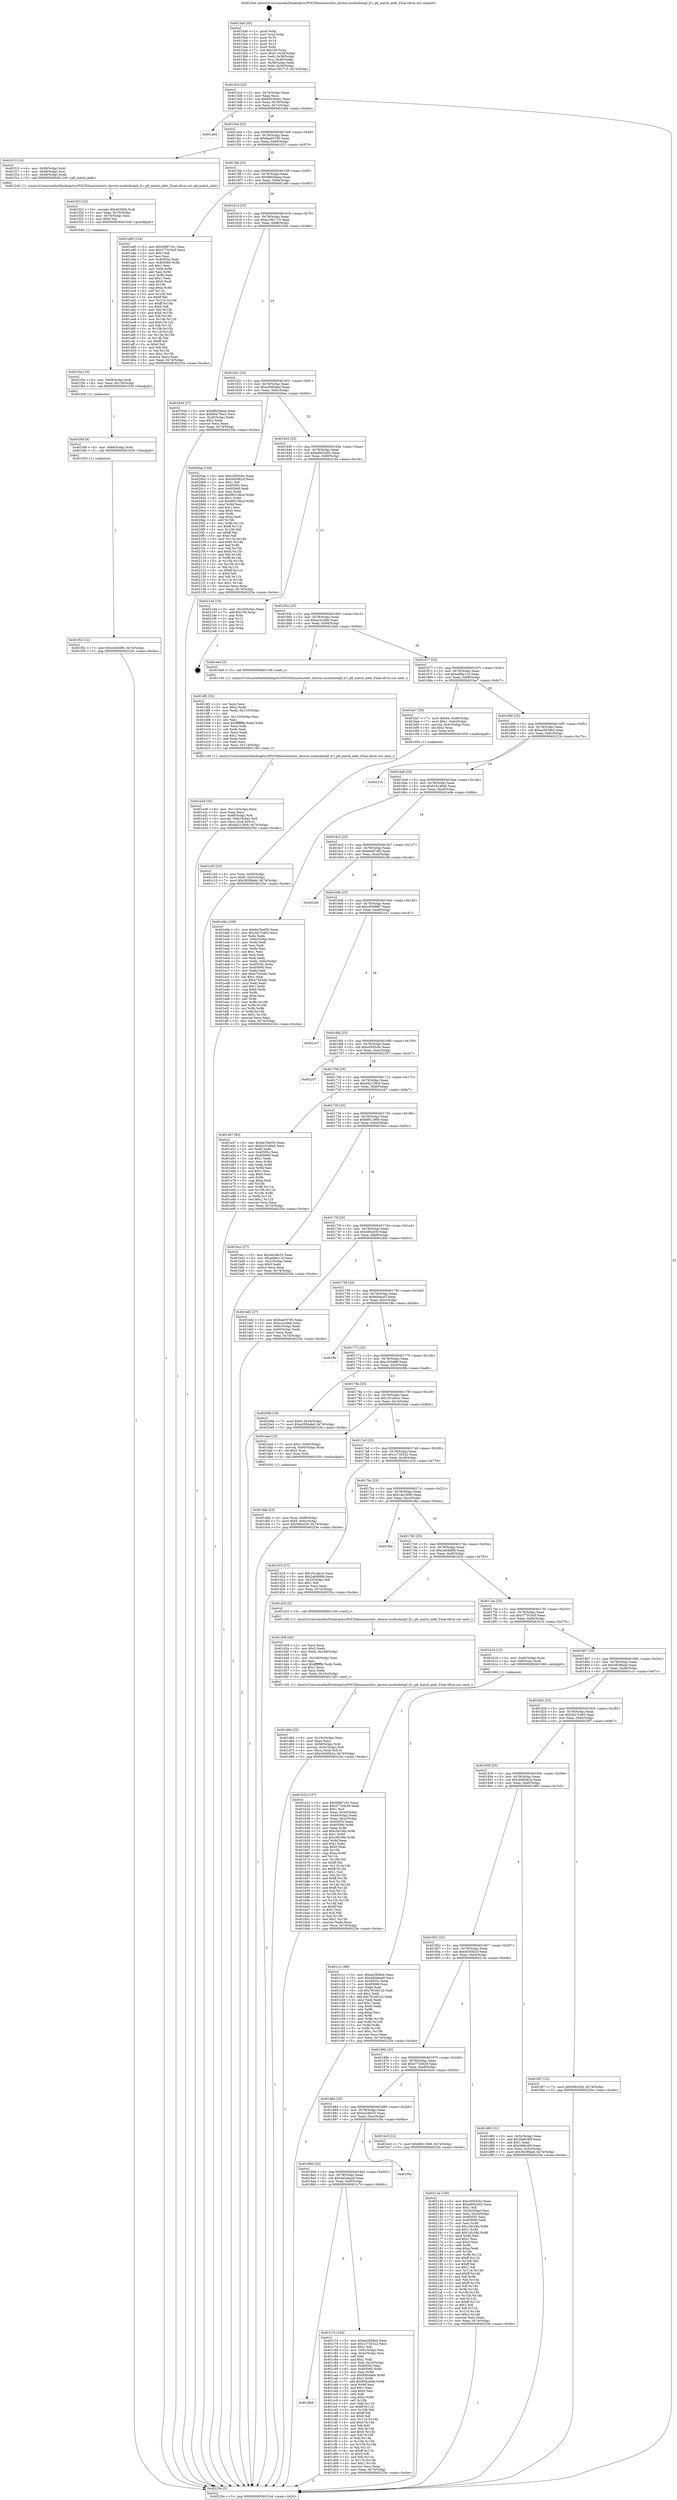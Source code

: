 digraph "0x4015a0" {
  label = "0x4015a0 (/mnt/c/Users/mathe/Desktop/tcc/POCII/binaries/extr_darwin-xnubsdnetpf_if.c_pfi_match_addr_Final-ollvm.out::main(0))"
  labelloc = "t"
  node[shape=record]

  Entry [label="",width=0.3,height=0.3,shape=circle,fillcolor=black,style=filled]
  "0x4015cd" [label="{
     0x4015cd [23]\l
     | [instrs]\l
     &nbsp;&nbsp;0x4015cd \<+3\>: mov -0x74(%rbp),%eax\l
     &nbsp;&nbsp;0x4015d0 \<+2\>: mov %eax,%ecx\l
     &nbsp;&nbsp;0x4015d2 \<+6\>: sub $0x89230441,%ecx\l
     &nbsp;&nbsp;0x4015d8 \<+3\>: mov %eax,-0x78(%rbp)\l
     &nbsp;&nbsp;0x4015db \<+3\>: mov %ecx,-0x7c(%rbp)\l
     &nbsp;&nbsp;0x4015de \<+6\>: je 0000000000401a84 \<main+0x4e4\>\l
  }"]
  "0x401a84" [label="{
     0x401a84\l
  }", style=dashed]
  "0x4015e4" [label="{
     0x4015e4 [22]\l
     | [instrs]\l
     &nbsp;&nbsp;0x4015e4 \<+5\>: jmp 00000000004015e9 \<main+0x49\>\l
     &nbsp;&nbsp;0x4015e9 \<+3\>: mov -0x78(%rbp),%eax\l
     &nbsp;&nbsp;0x4015ec \<+5\>: sub $0x8ae93785,%eax\l
     &nbsp;&nbsp;0x4015f1 \<+3\>: mov %eax,-0x80(%rbp)\l
     &nbsp;&nbsp;0x4015f4 \<+6\>: je 0000000000401f13 \<main+0x973\>\l
  }"]
  Exit [label="",width=0.3,height=0.3,shape=circle,fillcolor=black,style=filled,peripheries=2]
  "0x401f13" [label="{
     0x401f13 [16]\l
     | [instrs]\l
     &nbsp;&nbsp;0x401f13 \<+4\>: mov -0x58(%rbp),%rdi\l
     &nbsp;&nbsp;0x401f17 \<+4\>: mov -0x68(%rbp),%rsi\l
     &nbsp;&nbsp;0x401f1b \<+3\>: mov -0x48(%rbp),%edx\l
     &nbsp;&nbsp;0x401f1e \<+5\>: call 0000000000401240 \<pfi_match_addr\>\l
     | [calls]\l
     &nbsp;&nbsp;0x401240 \{1\} (/mnt/c/Users/mathe/Desktop/tcc/POCII/binaries/extr_darwin-xnubsdnetpf_if.c_pfi_match_addr_Final-ollvm.out::pfi_match_addr)\l
  }"]
  "0x4015fa" [label="{
     0x4015fa [25]\l
     | [instrs]\l
     &nbsp;&nbsp;0x4015fa \<+5\>: jmp 00000000004015ff \<main+0x5f\>\l
     &nbsp;&nbsp;0x4015ff \<+3\>: mov -0x78(%rbp),%eax\l
     &nbsp;&nbsp;0x401602 \<+5\>: sub $0x98b5bbaa,%eax\l
     &nbsp;&nbsp;0x401607 \<+6\>: mov %eax,-0x84(%rbp)\l
     &nbsp;&nbsp;0x40160d \<+6\>: je 0000000000401a90 \<main+0x4f0\>\l
  }"]
  "0x401f52" [label="{
     0x401f52 [12]\l
     | [instrs]\l
     &nbsp;&nbsp;0x401f52 \<+7\>: movl $0xc3d3d86,-0x74(%rbp)\l
     &nbsp;&nbsp;0x401f59 \<+5\>: jmp 000000000040225e \<main+0xcbe\>\l
  }"]
  "0x401a90" [label="{
     0x401a90 [134]\l
     | [instrs]\l
     &nbsp;&nbsp;0x401a90 \<+5\>: mov $0x5fd87161,%eax\l
     &nbsp;&nbsp;0x401a95 \<+5\>: mov $0x377910a5,%ecx\l
     &nbsp;&nbsp;0x401a9a \<+2\>: mov $0x1,%dl\l
     &nbsp;&nbsp;0x401a9c \<+2\>: xor %esi,%esi\l
     &nbsp;&nbsp;0x401a9e \<+7\>: mov 0x40505c,%edi\l
     &nbsp;&nbsp;0x401aa5 \<+8\>: mov 0x405060,%r8d\l
     &nbsp;&nbsp;0x401aad \<+3\>: sub $0x1,%esi\l
     &nbsp;&nbsp;0x401ab0 \<+3\>: mov %edi,%r9d\l
     &nbsp;&nbsp;0x401ab3 \<+3\>: add %esi,%r9d\l
     &nbsp;&nbsp;0x401ab6 \<+4\>: imul %r9d,%edi\l
     &nbsp;&nbsp;0x401aba \<+3\>: and $0x1,%edi\l
     &nbsp;&nbsp;0x401abd \<+3\>: cmp $0x0,%edi\l
     &nbsp;&nbsp;0x401ac0 \<+4\>: sete %r10b\l
     &nbsp;&nbsp;0x401ac4 \<+4\>: cmp $0xa,%r8d\l
     &nbsp;&nbsp;0x401ac8 \<+4\>: setl %r11b\l
     &nbsp;&nbsp;0x401acc \<+3\>: mov %r10b,%bl\l
     &nbsp;&nbsp;0x401acf \<+3\>: xor $0xff,%bl\l
     &nbsp;&nbsp;0x401ad2 \<+3\>: mov %r11b,%r14b\l
     &nbsp;&nbsp;0x401ad5 \<+4\>: xor $0xff,%r14b\l
     &nbsp;&nbsp;0x401ad9 \<+3\>: xor $0x0,%dl\l
     &nbsp;&nbsp;0x401adc \<+3\>: mov %bl,%r15b\l
     &nbsp;&nbsp;0x401adf \<+4\>: and $0x0,%r15b\l
     &nbsp;&nbsp;0x401ae3 \<+3\>: and %dl,%r10b\l
     &nbsp;&nbsp;0x401ae6 \<+3\>: mov %r14b,%r12b\l
     &nbsp;&nbsp;0x401ae9 \<+4\>: and $0x0,%r12b\l
     &nbsp;&nbsp;0x401aed \<+3\>: and %dl,%r11b\l
     &nbsp;&nbsp;0x401af0 \<+3\>: or %r10b,%r15b\l
     &nbsp;&nbsp;0x401af3 \<+3\>: or %r11b,%r12b\l
     &nbsp;&nbsp;0x401af6 \<+3\>: xor %r12b,%r15b\l
     &nbsp;&nbsp;0x401af9 \<+3\>: or %r14b,%bl\l
     &nbsp;&nbsp;0x401afc \<+3\>: xor $0xff,%bl\l
     &nbsp;&nbsp;0x401aff \<+3\>: or $0x0,%dl\l
     &nbsp;&nbsp;0x401b02 \<+2\>: and %dl,%bl\l
     &nbsp;&nbsp;0x401b04 \<+3\>: or %bl,%r15b\l
     &nbsp;&nbsp;0x401b07 \<+4\>: test $0x1,%r15b\l
     &nbsp;&nbsp;0x401b0b \<+3\>: cmovne %ecx,%eax\l
     &nbsp;&nbsp;0x401b0e \<+3\>: mov %eax,-0x74(%rbp)\l
     &nbsp;&nbsp;0x401b11 \<+5\>: jmp 000000000040225e \<main+0xcbe\>\l
  }"]
  "0x401613" [label="{
     0x401613 [25]\l
     | [instrs]\l
     &nbsp;&nbsp;0x401613 \<+5\>: jmp 0000000000401618 \<main+0x78\>\l
     &nbsp;&nbsp;0x401618 \<+3\>: mov -0x78(%rbp),%eax\l
     &nbsp;&nbsp;0x40161b \<+5\>: sub $0xa1561715,%eax\l
     &nbsp;&nbsp;0x401620 \<+6\>: mov %eax,-0x88(%rbp)\l
     &nbsp;&nbsp;0x401626 \<+6\>: je 000000000040193d \<main+0x39d\>\l
  }"]
  "0x401f49" [label="{
     0x401f49 [9]\l
     | [instrs]\l
     &nbsp;&nbsp;0x401f49 \<+4\>: mov -0x68(%rbp),%rdi\l
     &nbsp;&nbsp;0x401f4d \<+5\>: call 0000000000401030 \<free@plt\>\l
     | [calls]\l
     &nbsp;&nbsp;0x401030 \{1\} (unknown)\l
  }"]
  "0x40193d" [label="{
     0x40193d [27]\l
     | [instrs]\l
     &nbsp;&nbsp;0x40193d \<+5\>: mov $0x98b5bbaa,%eax\l
     &nbsp;&nbsp;0x401942 \<+5\>: mov $0x66a75ba1,%ecx\l
     &nbsp;&nbsp;0x401947 \<+3\>: mov -0x30(%rbp),%edx\l
     &nbsp;&nbsp;0x40194a \<+3\>: cmp $0x2,%edx\l
     &nbsp;&nbsp;0x40194d \<+3\>: cmovne %ecx,%eax\l
     &nbsp;&nbsp;0x401950 \<+3\>: mov %eax,-0x74(%rbp)\l
     &nbsp;&nbsp;0x401953 \<+5\>: jmp 000000000040225e \<main+0xcbe\>\l
  }"]
  "0x40162c" [label="{
     0x40162c [25]\l
     | [instrs]\l
     &nbsp;&nbsp;0x40162c \<+5\>: jmp 0000000000401631 \<main+0x91\>\l
     &nbsp;&nbsp;0x401631 \<+3\>: mov -0x78(%rbp),%eax\l
     &nbsp;&nbsp;0x401634 \<+5\>: sub $0xa2956abd,%eax\l
     &nbsp;&nbsp;0x401639 \<+6\>: mov %eax,-0x8c(%rbp)\l
     &nbsp;&nbsp;0x40163f \<+6\>: je 00000000004020ae \<main+0xb0e\>\l
  }"]
  "0x40225e" [label="{
     0x40225e [5]\l
     | [instrs]\l
     &nbsp;&nbsp;0x40225e \<+5\>: jmp 00000000004015cd \<main+0x2d\>\l
  }"]
  "0x4015a0" [label="{
     0x4015a0 [45]\l
     | [instrs]\l
     &nbsp;&nbsp;0x4015a0 \<+1\>: push %rbp\l
     &nbsp;&nbsp;0x4015a1 \<+3\>: mov %rsp,%rbp\l
     &nbsp;&nbsp;0x4015a4 \<+2\>: push %r15\l
     &nbsp;&nbsp;0x4015a6 \<+2\>: push %r14\l
     &nbsp;&nbsp;0x4015a8 \<+2\>: push %r12\l
     &nbsp;&nbsp;0x4015aa \<+1\>: push %rbx\l
     &nbsp;&nbsp;0x4015ab \<+7\>: sub $0x100,%rsp\l
     &nbsp;&nbsp;0x4015b2 \<+7\>: movl $0x0,-0x34(%rbp)\l
     &nbsp;&nbsp;0x4015b9 \<+3\>: mov %edi,-0x38(%rbp)\l
     &nbsp;&nbsp;0x4015bc \<+4\>: mov %rsi,-0x40(%rbp)\l
     &nbsp;&nbsp;0x4015c0 \<+3\>: mov -0x38(%rbp),%edi\l
     &nbsp;&nbsp;0x4015c3 \<+3\>: mov %edi,-0x30(%rbp)\l
     &nbsp;&nbsp;0x4015c6 \<+7\>: movl $0xa1561715,-0x74(%rbp)\l
  }"]
  "0x401f3a" [label="{
     0x401f3a [15]\l
     | [instrs]\l
     &nbsp;&nbsp;0x401f3a \<+4\>: mov -0x58(%rbp),%rdi\l
     &nbsp;&nbsp;0x401f3e \<+6\>: mov %eax,-0x118(%rbp)\l
     &nbsp;&nbsp;0x401f44 \<+5\>: call 0000000000401030 \<free@plt\>\l
     | [calls]\l
     &nbsp;&nbsp;0x401030 \{1\} (unknown)\l
  }"]
  "0x4020ae" [label="{
     0x4020ae [144]\l
     | [instrs]\l
     &nbsp;&nbsp;0x4020ae \<+5\>: mov $0xcd593cbc,%eax\l
     &nbsp;&nbsp;0x4020b3 \<+5\>: mov $0x445082cf,%ecx\l
     &nbsp;&nbsp;0x4020b8 \<+2\>: mov $0x1,%dl\l
     &nbsp;&nbsp;0x4020ba \<+7\>: mov 0x40505c,%esi\l
     &nbsp;&nbsp;0x4020c1 \<+7\>: mov 0x405060,%edi\l
     &nbsp;&nbsp;0x4020c8 \<+3\>: mov %esi,%r8d\l
     &nbsp;&nbsp;0x4020cb \<+7\>: add $0x99210bcd,%r8d\l
     &nbsp;&nbsp;0x4020d2 \<+4\>: sub $0x1,%r8d\l
     &nbsp;&nbsp;0x4020d6 \<+7\>: sub $0x99210bcd,%r8d\l
     &nbsp;&nbsp;0x4020dd \<+4\>: imul %r8d,%esi\l
     &nbsp;&nbsp;0x4020e1 \<+3\>: and $0x1,%esi\l
     &nbsp;&nbsp;0x4020e4 \<+3\>: cmp $0x0,%esi\l
     &nbsp;&nbsp;0x4020e7 \<+4\>: sete %r9b\l
     &nbsp;&nbsp;0x4020eb \<+3\>: cmp $0xa,%edi\l
     &nbsp;&nbsp;0x4020ee \<+4\>: setl %r10b\l
     &nbsp;&nbsp;0x4020f2 \<+3\>: mov %r9b,%r11b\l
     &nbsp;&nbsp;0x4020f5 \<+4\>: xor $0xff,%r11b\l
     &nbsp;&nbsp;0x4020f9 \<+3\>: mov %r10b,%bl\l
     &nbsp;&nbsp;0x4020fc \<+3\>: xor $0xff,%bl\l
     &nbsp;&nbsp;0x4020ff \<+3\>: xor $0x0,%dl\l
     &nbsp;&nbsp;0x402102 \<+3\>: mov %r11b,%r14b\l
     &nbsp;&nbsp;0x402105 \<+4\>: and $0x0,%r14b\l
     &nbsp;&nbsp;0x402109 \<+3\>: and %dl,%r9b\l
     &nbsp;&nbsp;0x40210c \<+3\>: mov %bl,%r15b\l
     &nbsp;&nbsp;0x40210f \<+4\>: and $0x0,%r15b\l
     &nbsp;&nbsp;0x402113 \<+3\>: and %dl,%r10b\l
     &nbsp;&nbsp;0x402116 \<+3\>: or %r9b,%r14b\l
     &nbsp;&nbsp;0x402119 \<+3\>: or %r10b,%r15b\l
     &nbsp;&nbsp;0x40211c \<+3\>: xor %r15b,%r14b\l
     &nbsp;&nbsp;0x40211f \<+3\>: or %bl,%r11b\l
     &nbsp;&nbsp;0x402122 \<+4\>: xor $0xff,%r11b\l
     &nbsp;&nbsp;0x402126 \<+3\>: or $0x0,%dl\l
     &nbsp;&nbsp;0x402129 \<+3\>: and %dl,%r11b\l
     &nbsp;&nbsp;0x40212c \<+3\>: or %r11b,%r14b\l
     &nbsp;&nbsp;0x40212f \<+4\>: test $0x1,%r14b\l
     &nbsp;&nbsp;0x402133 \<+3\>: cmovne %ecx,%eax\l
     &nbsp;&nbsp;0x402136 \<+3\>: mov %eax,-0x74(%rbp)\l
     &nbsp;&nbsp;0x402139 \<+5\>: jmp 000000000040225e \<main+0xcbe\>\l
  }"]
  "0x401645" [label="{
     0x401645 [25]\l
     | [instrs]\l
     &nbsp;&nbsp;0x401645 \<+5\>: jmp 000000000040164a \<main+0xaa\>\l
     &nbsp;&nbsp;0x40164a \<+3\>: mov -0x78(%rbp),%eax\l
     &nbsp;&nbsp;0x40164d \<+5\>: sub $0xa9d52e62,%eax\l
     &nbsp;&nbsp;0x401652 \<+6\>: mov %eax,-0x90(%rbp)\l
     &nbsp;&nbsp;0x401658 \<+6\>: je 00000000004021d4 \<main+0xc34\>\l
  }"]
  "0x401f23" [label="{
     0x401f23 [23]\l
     | [instrs]\l
     &nbsp;&nbsp;0x401f23 \<+10\>: movabs $0x4030b6,%rdi\l
     &nbsp;&nbsp;0x401f2d \<+3\>: mov %eax,-0x70(%rbp)\l
     &nbsp;&nbsp;0x401f30 \<+3\>: mov -0x70(%rbp),%esi\l
     &nbsp;&nbsp;0x401f33 \<+2\>: mov $0x0,%al\l
     &nbsp;&nbsp;0x401f35 \<+5\>: call 0000000000401040 \<printf@plt\>\l
     | [calls]\l
     &nbsp;&nbsp;0x401040 \{1\} (unknown)\l
  }"]
  "0x4021d4" [label="{
     0x4021d4 [19]\l
     | [instrs]\l
     &nbsp;&nbsp;0x4021d4 \<+3\>: mov -0x24(%rbp),%eax\l
     &nbsp;&nbsp;0x4021d7 \<+7\>: add $0x100,%rsp\l
     &nbsp;&nbsp;0x4021de \<+1\>: pop %rbx\l
     &nbsp;&nbsp;0x4021df \<+2\>: pop %r12\l
     &nbsp;&nbsp;0x4021e1 \<+2\>: pop %r14\l
     &nbsp;&nbsp;0x4021e3 \<+2\>: pop %r15\l
     &nbsp;&nbsp;0x4021e5 \<+1\>: pop %rbp\l
     &nbsp;&nbsp;0x4021e6 \<+1\>: ret\l
  }"]
  "0x40165e" [label="{
     0x40165e [25]\l
     | [instrs]\l
     &nbsp;&nbsp;0x40165e \<+5\>: jmp 0000000000401663 \<main+0xc3\>\l
     &nbsp;&nbsp;0x401663 \<+3\>: mov -0x78(%rbp),%eax\l
     &nbsp;&nbsp;0x401666 \<+5\>: sub $0xac2ccfeb,%eax\l
     &nbsp;&nbsp;0x40166b \<+6\>: mov %eax,-0x94(%rbp)\l
     &nbsp;&nbsp;0x401671 \<+6\>: je 0000000000401ded \<main+0x84d\>\l
  }"]
  "0x401e26" [label="{
     0x401e26 [33]\l
     | [instrs]\l
     &nbsp;&nbsp;0x401e26 \<+6\>: mov -0x114(%rbp),%ecx\l
     &nbsp;&nbsp;0x401e2c \<+3\>: imul %eax,%ecx\l
     &nbsp;&nbsp;0x401e2f \<+4\>: mov -0x68(%rbp),%r8\l
     &nbsp;&nbsp;0x401e33 \<+4\>: movslq -0x6c(%rbp),%r9\l
     &nbsp;&nbsp;0x401e37 \<+4\>: mov %ecx,(%r8,%r9,4)\l
     &nbsp;&nbsp;0x401e3b \<+7\>: movl $0xd42129c9,-0x74(%rbp)\l
     &nbsp;&nbsp;0x401e42 \<+5\>: jmp 000000000040225e \<main+0xcbe\>\l
  }"]
  "0x401ded" [label="{
     0x401ded [5]\l
     | [instrs]\l
     &nbsp;&nbsp;0x401ded \<+5\>: call 0000000000401160 \<next_i\>\l
     | [calls]\l
     &nbsp;&nbsp;0x401160 \{1\} (/mnt/c/Users/mathe/Desktop/tcc/POCII/binaries/extr_darwin-xnubsdnetpf_if.c_pfi_match_addr_Final-ollvm.out::next_i)\l
  }"]
  "0x401677" [label="{
     0x401677 [25]\l
     | [instrs]\l
     &nbsp;&nbsp;0x401677 \<+5\>: jmp 000000000040167c \<main+0xdc\>\l
     &nbsp;&nbsp;0x40167c \<+3\>: mov -0x78(%rbp),%eax\l
     &nbsp;&nbsp;0x40167f \<+5\>: sub $0xadf4e110,%eax\l
     &nbsp;&nbsp;0x401684 \<+6\>: mov %eax,-0x98(%rbp)\l
     &nbsp;&nbsp;0x40168a \<+6\>: je 0000000000401be7 \<main+0x647\>\l
  }"]
  "0x401df2" [label="{
     0x401df2 [52]\l
     | [instrs]\l
     &nbsp;&nbsp;0x401df2 \<+2\>: xor %ecx,%ecx\l
     &nbsp;&nbsp;0x401df4 \<+5\>: mov $0x2,%edx\l
     &nbsp;&nbsp;0x401df9 \<+6\>: mov %edx,-0x110(%rbp)\l
     &nbsp;&nbsp;0x401dff \<+1\>: cltd\l
     &nbsp;&nbsp;0x401e00 \<+6\>: mov -0x110(%rbp),%esi\l
     &nbsp;&nbsp;0x401e06 \<+2\>: idiv %esi\l
     &nbsp;&nbsp;0x401e08 \<+6\>: imul $0xfffffffe,%edx,%edx\l
     &nbsp;&nbsp;0x401e0e \<+2\>: mov %ecx,%edi\l
     &nbsp;&nbsp;0x401e10 \<+2\>: sub %edx,%edi\l
     &nbsp;&nbsp;0x401e12 \<+2\>: mov %ecx,%edx\l
     &nbsp;&nbsp;0x401e14 \<+3\>: sub $0x1,%edx\l
     &nbsp;&nbsp;0x401e17 \<+2\>: add %edx,%edi\l
     &nbsp;&nbsp;0x401e19 \<+2\>: sub %edi,%ecx\l
     &nbsp;&nbsp;0x401e1b \<+6\>: mov %ecx,-0x114(%rbp)\l
     &nbsp;&nbsp;0x401e21 \<+5\>: call 0000000000401160 \<next_i\>\l
     | [calls]\l
     &nbsp;&nbsp;0x401160 \{1\} (/mnt/c/Users/mathe/Desktop/tcc/POCII/binaries/extr_darwin-xnubsdnetpf_if.c_pfi_match_addr_Final-ollvm.out::next_i)\l
  }"]
  "0x401be7" [label="{
     0x401be7 [30]\l
     | [instrs]\l
     &nbsp;&nbsp;0x401be7 \<+7\>: movl $0x64,-0x48(%rbp)\l
     &nbsp;&nbsp;0x401bee \<+7\>: movl $0x1,-0x4c(%rbp)\l
     &nbsp;&nbsp;0x401bf5 \<+4\>: movslq -0x4c(%rbp),%rax\l
     &nbsp;&nbsp;0x401bf9 \<+4\>: shl $0x2,%rax\l
     &nbsp;&nbsp;0x401bfd \<+3\>: mov %rax,%rdi\l
     &nbsp;&nbsp;0x401c00 \<+5\>: call 0000000000401050 \<malloc@plt\>\l
     | [calls]\l
     &nbsp;&nbsp;0x401050 \{1\} (unknown)\l
  }"]
  "0x401690" [label="{
     0x401690 [25]\l
     | [instrs]\l
     &nbsp;&nbsp;0x401690 \<+5\>: jmp 0000000000401695 \<main+0xf5\>\l
     &nbsp;&nbsp;0x401695 \<+3\>: mov -0x78(%rbp),%eax\l
     &nbsp;&nbsp;0x401698 \<+5\>: sub $0xae2836e4,%eax\l
     &nbsp;&nbsp;0x40169d \<+6\>: mov %eax,-0x9c(%rbp)\l
     &nbsp;&nbsp;0x4016a3 \<+6\>: je 000000000040221b \<main+0xc7b\>\l
  }"]
  "0x401dbb" [label="{
     0x401dbb [23]\l
     | [instrs]\l
     &nbsp;&nbsp;0x401dbb \<+4\>: mov %rax,-0x68(%rbp)\l
     &nbsp;&nbsp;0x401dbf \<+7\>: movl $0x0,-0x6c(%rbp)\l
     &nbsp;&nbsp;0x401dc6 \<+7\>: movl $0x566c030,-0x74(%rbp)\l
     &nbsp;&nbsp;0x401dcd \<+5\>: jmp 000000000040225e \<main+0xcbe\>\l
  }"]
  "0x40221b" [label="{
     0x40221b\l
  }", style=dashed]
  "0x4016a9" [label="{
     0x4016a9 [25]\l
     | [instrs]\l
     &nbsp;&nbsp;0x4016a9 \<+5\>: jmp 00000000004016ae \<main+0x10e\>\l
     &nbsp;&nbsp;0x4016ae \<+3\>: mov -0x78(%rbp),%eax\l
     &nbsp;&nbsp;0x4016b1 \<+5\>: sub $0xb161d0a5,%eax\l
     &nbsp;&nbsp;0x4016b6 \<+6\>: mov %eax,-0xa0(%rbp)\l
     &nbsp;&nbsp;0x4016bc \<+6\>: je 0000000000401e9a \<main+0x8fa\>\l
  }"]
  "0x401d64" [label="{
     0x401d64 [33]\l
     | [instrs]\l
     &nbsp;&nbsp;0x401d64 \<+6\>: mov -0x10c(%rbp),%ecx\l
     &nbsp;&nbsp;0x401d6a \<+3\>: imul %eax,%ecx\l
     &nbsp;&nbsp;0x401d6d \<+4\>: mov -0x58(%rbp),%rdi\l
     &nbsp;&nbsp;0x401d71 \<+4\>: movslq -0x5c(%rbp),%r8\l
     &nbsp;&nbsp;0x401d75 \<+4\>: mov %ecx,(%rdi,%r8,4)\l
     &nbsp;&nbsp;0x401d79 \<+7\>: movl $0x3e9d5b2a,-0x74(%rbp)\l
     &nbsp;&nbsp;0x401d80 \<+5\>: jmp 000000000040225e \<main+0xcbe\>\l
  }"]
  "0x401e9a" [label="{
     0x401e9a [109]\l
     | [instrs]\l
     &nbsp;&nbsp;0x401e9a \<+5\>: mov $0x6a7be050,%eax\l
     &nbsp;&nbsp;0x401e9f \<+5\>: mov $0x3e27c482,%ecx\l
     &nbsp;&nbsp;0x401ea4 \<+2\>: xor %edx,%edx\l
     &nbsp;&nbsp;0x401ea6 \<+3\>: mov -0x6c(%rbp),%esi\l
     &nbsp;&nbsp;0x401ea9 \<+2\>: mov %edx,%edi\l
     &nbsp;&nbsp;0x401eab \<+2\>: sub %esi,%edi\l
     &nbsp;&nbsp;0x401ead \<+2\>: mov %edx,%esi\l
     &nbsp;&nbsp;0x401eaf \<+3\>: sub $0x1,%esi\l
     &nbsp;&nbsp;0x401eb2 \<+2\>: add %esi,%edi\l
     &nbsp;&nbsp;0x401eb4 \<+2\>: sub %edi,%edx\l
     &nbsp;&nbsp;0x401eb6 \<+3\>: mov %edx,-0x6c(%rbp)\l
     &nbsp;&nbsp;0x401eb9 \<+7\>: mov 0x40505c,%edx\l
     &nbsp;&nbsp;0x401ec0 \<+7\>: mov 0x405060,%esi\l
     &nbsp;&nbsp;0x401ec7 \<+2\>: mov %edx,%edi\l
     &nbsp;&nbsp;0x401ec9 \<+6\>: add $0xe7545afc,%edi\l
     &nbsp;&nbsp;0x401ecf \<+3\>: sub $0x1,%edi\l
     &nbsp;&nbsp;0x401ed2 \<+6\>: sub $0xe7545afc,%edi\l
     &nbsp;&nbsp;0x401ed8 \<+3\>: imul %edi,%edx\l
     &nbsp;&nbsp;0x401edb \<+3\>: and $0x1,%edx\l
     &nbsp;&nbsp;0x401ede \<+3\>: cmp $0x0,%edx\l
     &nbsp;&nbsp;0x401ee1 \<+4\>: sete %r8b\l
     &nbsp;&nbsp;0x401ee5 \<+3\>: cmp $0xa,%esi\l
     &nbsp;&nbsp;0x401ee8 \<+4\>: setl %r9b\l
     &nbsp;&nbsp;0x401eec \<+3\>: mov %r8b,%r10b\l
     &nbsp;&nbsp;0x401eef \<+3\>: and %r9b,%r10b\l
     &nbsp;&nbsp;0x401ef2 \<+3\>: xor %r9b,%r8b\l
     &nbsp;&nbsp;0x401ef5 \<+3\>: or %r8b,%r10b\l
     &nbsp;&nbsp;0x401ef8 \<+4\>: test $0x1,%r10b\l
     &nbsp;&nbsp;0x401efc \<+3\>: cmovne %ecx,%eax\l
     &nbsp;&nbsp;0x401eff \<+3\>: mov %eax,-0x74(%rbp)\l
     &nbsp;&nbsp;0x401f02 \<+5\>: jmp 000000000040225e \<main+0xcbe\>\l
  }"]
  "0x4016c2" [label="{
     0x4016c2 [25]\l
     | [instrs]\l
     &nbsp;&nbsp;0x4016c2 \<+5\>: jmp 00000000004016c7 \<main+0x127\>\l
     &nbsp;&nbsp;0x4016c7 \<+3\>: mov -0x78(%rbp),%eax\l
     &nbsp;&nbsp;0x4016ca \<+5\>: sub $0xbe457ef2,%eax\l
     &nbsp;&nbsp;0x4016cf \<+6\>: mov %eax,-0xa4(%rbp)\l
     &nbsp;&nbsp;0x4016d5 \<+6\>: je 0000000000402246 \<main+0xca6\>\l
  }"]
  "0x401d38" [label="{
     0x401d38 [44]\l
     | [instrs]\l
     &nbsp;&nbsp;0x401d38 \<+2\>: xor %ecx,%ecx\l
     &nbsp;&nbsp;0x401d3a \<+5\>: mov $0x2,%edx\l
     &nbsp;&nbsp;0x401d3f \<+6\>: mov %edx,-0x108(%rbp)\l
     &nbsp;&nbsp;0x401d45 \<+1\>: cltd\l
     &nbsp;&nbsp;0x401d46 \<+6\>: mov -0x108(%rbp),%esi\l
     &nbsp;&nbsp;0x401d4c \<+2\>: idiv %esi\l
     &nbsp;&nbsp;0x401d4e \<+6\>: imul $0xfffffffe,%edx,%edx\l
     &nbsp;&nbsp;0x401d54 \<+3\>: sub $0x1,%ecx\l
     &nbsp;&nbsp;0x401d57 \<+2\>: sub %ecx,%edx\l
     &nbsp;&nbsp;0x401d59 \<+6\>: mov %edx,-0x10c(%rbp)\l
     &nbsp;&nbsp;0x401d5f \<+5\>: call 0000000000401160 \<next_i\>\l
     | [calls]\l
     &nbsp;&nbsp;0x401160 \{1\} (/mnt/c/Users/mathe/Desktop/tcc/POCII/binaries/extr_darwin-xnubsdnetpf_if.c_pfi_match_addr_Final-ollvm.out::next_i)\l
  }"]
  "0x402246" [label="{
     0x402246\l
  }", style=dashed]
  "0x4016db" [label="{
     0x4016db [25]\l
     | [instrs]\l
     &nbsp;&nbsp;0x4016db \<+5\>: jmp 00000000004016e0 \<main+0x140\>\l
     &nbsp;&nbsp;0x4016e0 \<+3\>: mov -0x78(%rbp),%eax\l
     &nbsp;&nbsp;0x4016e3 \<+5\>: sub $0xc9309f87,%eax\l
     &nbsp;&nbsp;0x4016e8 \<+6\>: mov %eax,-0xa8(%rbp)\l
     &nbsp;&nbsp;0x4016ee \<+6\>: je 00000000004021e7 \<main+0xc47\>\l
  }"]
  "0x4018b6" [label="{
     0x4018b6\l
  }", style=dashed]
  "0x4021e7" [label="{
     0x4021e7\l
  }", style=dashed]
  "0x4016f4" [label="{
     0x4016f4 [25]\l
     | [instrs]\l
     &nbsp;&nbsp;0x4016f4 \<+5\>: jmp 00000000004016f9 \<main+0x159\>\l
     &nbsp;&nbsp;0x4016f9 \<+3\>: mov -0x78(%rbp),%eax\l
     &nbsp;&nbsp;0x4016fc \<+5\>: sub $0xcd593cbc,%eax\l
     &nbsp;&nbsp;0x401701 \<+6\>: mov %eax,-0xac(%rbp)\l
     &nbsp;&nbsp;0x401707 \<+6\>: je 0000000000402257 \<main+0xcb7\>\l
  }"]
  "0x401c74" [label="{
     0x401c74 [164]\l
     | [instrs]\l
     &nbsp;&nbsp;0x401c74 \<+5\>: mov $0xae2836e4,%eax\l
     &nbsp;&nbsp;0x401c79 \<+5\>: mov $0x1c735322,%ecx\l
     &nbsp;&nbsp;0x401c7e \<+2\>: mov $0x1,%dl\l
     &nbsp;&nbsp;0x401c80 \<+3\>: mov -0x5c(%rbp),%esi\l
     &nbsp;&nbsp;0x401c83 \<+3\>: cmp -0x4c(%rbp),%esi\l
     &nbsp;&nbsp;0x401c86 \<+4\>: setl %dil\l
     &nbsp;&nbsp;0x401c8a \<+4\>: and $0x1,%dil\l
     &nbsp;&nbsp;0x401c8e \<+4\>: mov %dil,-0x25(%rbp)\l
     &nbsp;&nbsp;0x401c92 \<+7\>: mov 0x40505c,%esi\l
     &nbsp;&nbsp;0x401c99 \<+8\>: mov 0x405060,%r8d\l
     &nbsp;&nbsp;0x401ca1 \<+3\>: mov %esi,%r9d\l
     &nbsp;&nbsp;0x401ca4 \<+7\>: sub $0x95fcda9e,%r9d\l
     &nbsp;&nbsp;0x401cab \<+4\>: sub $0x1,%r9d\l
     &nbsp;&nbsp;0x401caf \<+7\>: add $0x95fcda9e,%r9d\l
     &nbsp;&nbsp;0x401cb6 \<+4\>: imul %r9d,%esi\l
     &nbsp;&nbsp;0x401cba \<+3\>: and $0x1,%esi\l
     &nbsp;&nbsp;0x401cbd \<+3\>: cmp $0x0,%esi\l
     &nbsp;&nbsp;0x401cc0 \<+4\>: sete %dil\l
     &nbsp;&nbsp;0x401cc4 \<+4\>: cmp $0xa,%r8d\l
     &nbsp;&nbsp;0x401cc8 \<+4\>: setl %r10b\l
     &nbsp;&nbsp;0x401ccc \<+3\>: mov %dil,%r11b\l
     &nbsp;&nbsp;0x401ccf \<+4\>: xor $0xff,%r11b\l
     &nbsp;&nbsp;0x401cd3 \<+3\>: mov %r10b,%bl\l
     &nbsp;&nbsp;0x401cd6 \<+3\>: xor $0xff,%bl\l
     &nbsp;&nbsp;0x401cd9 \<+3\>: xor $0x0,%dl\l
     &nbsp;&nbsp;0x401cdc \<+3\>: mov %r11b,%r14b\l
     &nbsp;&nbsp;0x401cdf \<+4\>: and $0x0,%r14b\l
     &nbsp;&nbsp;0x401ce3 \<+3\>: and %dl,%dil\l
     &nbsp;&nbsp;0x401ce6 \<+3\>: mov %bl,%r15b\l
     &nbsp;&nbsp;0x401ce9 \<+4\>: and $0x0,%r15b\l
     &nbsp;&nbsp;0x401ced \<+3\>: and %dl,%r10b\l
     &nbsp;&nbsp;0x401cf0 \<+3\>: or %dil,%r14b\l
     &nbsp;&nbsp;0x401cf3 \<+3\>: or %r10b,%r15b\l
     &nbsp;&nbsp;0x401cf6 \<+3\>: xor %r15b,%r14b\l
     &nbsp;&nbsp;0x401cf9 \<+3\>: or %bl,%r11b\l
     &nbsp;&nbsp;0x401cfc \<+4\>: xor $0xff,%r11b\l
     &nbsp;&nbsp;0x401d00 \<+3\>: or $0x0,%dl\l
     &nbsp;&nbsp;0x401d03 \<+3\>: and %dl,%r11b\l
     &nbsp;&nbsp;0x401d06 \<+3\>: or %r11b,%r14b\l
     &nbsp;&nbsp;0x401d09 \<+4\>: test $0x1,%r14b\l
     &nbsp;&nbsp;0x401d0d \<+3\>: cmovne %ecx,%eax\l
     &nbsp;&nbsp;0x401d10 \<+3\>: mov %eax,-0x74(%rbp)\l
     &nbsp;&nbsp;0x401d13 \<+5\>: jmp 000000000040225e \<main+0xcbe\>\l
  }"]
  "0x402257" [label="{
     0x402257\l
  }", style=dashed]
  "0x40170d" [label="{
     0x40170d [25]\l
     | [instrs]\l
     &nbsp;&nbsp;0x40170d \<+5\>: jmp 0000000000401712 \<main+0x172\>\l
     &nbsp;&nbsp;0x401712 \<+3\>: mov -0x78(%rbp),%eax\l
     &nbsp;&nbsp;0x401715 \<+5\>: sub $0xd42129c9,%eax\l
     &nbsp;&nbsp;0x40171a \<+6\>: mov %eax,-0xb0(%rbp)\l
     &nbsp;&nbsp;0x401720 \<+6\>: je 0000000000401e47 \<main+0x8a7\>\l
  }"]
  "0x40189d" [label="{
     0x40189d [25]\l
     | [instrs]\l
     &nbsp;&nbsp;0x40189d \<+5\>: jmp 00000000004018a2 \<main+0x302\>\l
     &nbsp;&nbsp;0x4018a2 \<+3\>: mov -0x78(%rbp),%eax\l
     &nbsp;&nbsp;0x4018a5 \<+5\>: sub $0x4d2deaa0,%eax\l
     &nbsp;&nbsp;0x4018aa \<+6\>: mov %eax,-0xf0(%rbp)\l
     &nbsp;&nbsp;0x4018b0 \<+6\>: je 0000000000401c74 \<main+0x6d4\>\l
  }"]
  "0x401e47" [label="{
     0x401e47 [83]\l
     | [instrs]\l
     &nbsp;&nbsp;0x401e47 \<+5\>: mov $0x6a7be050,%eax\l
     &nbsp;&nbsp;0x401e4c \<+5\>: mov $0xb161d0a5,%ecx\l
     &nbsp;&nbsp;0x401e51 \<+2\>: xor %edx,%edx\l
     &nbsp;&nbsp;0x401e53 \<+7\>: mov 0x40505c,%esi\l
     &nbsp;&nbsp;0x401e5a \<+7\>: mov 0x405060,%edi\l
     &nbsp;&nbsp;0x401e61 \<+3\>: sub $0x1,%edx\l
     &nbsp;&nbsp;0x401e64 \<+3\>: mov %esi,%r8d\l
     &nbsp;&nbsp;0x401e67 \<+3\>: add %edx,%r8d\l
     &nbsp;&nbsp;0x401e6a \<+4\>: imul %r8d,%esi\l
     &nbsp;&nbsp;0x401e6e \<+3\>: and $0x1,%esi\l
     &nbsp;&nbsp;0x401e71 \<+3\>: cmp $0x0,%esi\l
     &nbsp;&nbsp;0x401e74 \<+4\>: sete %r9b\l
     &nbsp;&nbsp;0x401e78 \<+3\>: cmp $0xa,%edi\l
     &nbsp;&nbsp;0x401e7b \<+4\>: setl %r10b\l
     &nbsp;&nbsp;0x401e7f \<+3\>: mov %r9b,%r11b\l
     &nbsp;&nbsp;0x401e82 \<+3\>: and %r10b,%r11b\l
     &nbsp;&nbsp;0x401e85 \<+3\>: xor %r10b,%r9b\l
     &nbsp;&nbsp;0x401e88 \<+3\>: or %r9b,%r11b\l
     &nbsp;&nbsp;0x401e8b \<+4\>: test $0x1,%r11b\l
     &nbsp;&nbsp;0x401e8f \<+3\>: cmovne %ecx,%eax\l
     &nbsp;&nbsp;0x401e92 \<+3\>: mov %eax,-0x74(%rbp)\l
     &nbsp;&nbsp;0x401e95 \<+5\>: jmp 000000000040225e \<main+0xcbe\>\l
  }"]
  "0x401726" [label="{
     0x401726 [25]\l
     | [instrs]\l
     &nbsp;&nbsp;0x401726 \<+5\>: jmp 000000000040172b \<main+0x18b\>\l
     &nbsp;&nbsp;0x40172b \<+3\>: mov -0x78(%rbp),%eax\l
     &nbsp;&nbsp;0x40172e \<+5\>: sub $0xfd911969,%eax\l
     &nbsp;&nbsp;0x401733 \<+6\>: mov %eax,-0xb4(%rbp)\l
     &nbsp;&nbsp;0x401739 \<+6\>: je 0000000000401bcc \<main+0x62c\>\l
  }"]
  "0x401f5e" [label="{
     0x401f5e\l
  }", style=dashed]
  "0x401bcc" [label="{
     0x401bcc [27]\l
     | [instrs]\l
     &nbsp;&nbsp;0x401bcc \<+5\>: mov $0x4a34fe33,%eax\l
     &nbsp;&nbsp;0x401bd1 \<+5\>: mov $0xadf4e110,%ecx\l
     &nbsp;&nbsp;0x401bd6 \<+3\>: mov -0x2c(%rbp),%edx\l
     &nbsp;&nbsp;0x401bd9 \<+3\>: cmp $0x0,%edx\l
     &nbsp;&nbsp;0x401bdc \<+3\>: cmove %ecx,%eax\l
     &nbsp;&nbsp;0x401bdf \<+3\>: mov %eax,-0x74(%rbp)\l
     &nbsp;&nbsp;0x401be2 \<+5\>: jmp 000000000040225e \<main+0xcbe\>\l
  }"]
  "0x40173f" [label="{
     0x40173f [25]\l
     | [instrs]\l
     &nbsp;&nbsp;0x40173f \<+5\>: jmp 0000000000401744 \<main+0x1a4\>\l
     &nbsp;&nbsp;0x401744 \<+3\>: mov -0x78(%rbp),%eax\l
     &nbsp;&nbsp;0x401747 \<+5\>: sub $0x566c030,%eax\l
     &nbsp;&nbsp;0x40174c \<+6\>: mov %eax,-0xb8(%rbp)\l
     &nbsp;&nbsp;0x401752 \<+6\>: je 0000000000401dd2 \<main+0x832\>\l
  }"]
  "0x401c05" [label="{
     0x401c05 [23]\l
     | [instrs]\l
     &nbsp;&nbsp;0x401c05 \<+4\>: mov %rax,-0x58(%rbp)\l
     &nbsp;&nbsp;0x401c09 \<+7\>: movl $0x0,-0x5c(%rbp)\l
     &nbsp;&nbsp;0x401c10 \<+7\>: movl $0x3829fadd,-0x74(%rbp)\l
     &nbsp;&nbsp;0x401c17 \<+5\>: jmp 000000000040225e \<main+0xcbe\>\l
  }"]
  "0x401dd2" [label="{
     0x401dd2 [27]\l
     | [instrs]\l
     &nbsp;&nbsp;0x401dd2 \<+5\>: mov $0x8ae93785,%eax\l
     &nbsp;&nbsp;0x401dd7 \<+5\>: mov $0xac2ccfeb,%ecx\l
     &nbsp;&nbsp;0x401ddc \<+3\>: mov -0x6c(%rbp),%edx\l
     &nbsp;&nbsp;0x401ddf \<+3\>: cmp -0x60(%rbp),%edx\l
     &nbsp;&nbsp;0x401de2 \<+3\>: cmovl %ecx,%eax\l
     &nbsp;&nbsp;0x401de5 \<+3\>: mov %eax,-0x74(%rbp)\l
     &nbsp;&nbsp;0x401de8 \<+5\>: jmp 000000000040225e \<main+0xcbe\>\l
  }"]
  "0x401758" [label="{
     0x401758 [25]\l
     | [instrs]\l
     &nbsp;&nbsp;0x401758 \<+5\>: jmp 000000000040175d \<main+0x1bd\>\l
     &nbsp;&nbsp;0x40175d \<+3\>: mov -0x78(%rbp),%eax\l
     &nbsp;&nbsp;0x401760 \<+5\>: sub $0x60dace3,%eax\l
     &nbsp;&nbsp;0x401765 \<+6\>: mov %eax,-0xbc(%rbp)\l
     &nbsp;&nbsp;0x40176b \<+6\>: je 0000000000401ffa \<main+0xa5a\>\l
  }"]
  "0x401884" [label="{
     0x401884 [25]\l
     | [instrs]\l
     &nbsp;&nbsp;0x401884 \<+5\>: jmp 0000000000401889 \<main+0x2e9\>\l
     &nbsp;&nbsp;0x401889 \<+3\>: mov -0x78(%rbp),%eax\l
     &nbsp;&nbsp;0x40188c \<+5\>: sub $0x4a34fe33,%eax\l
     &nbsp;&nbsp;0x401891 \<+6\>: mov %eax,-0xec(%rbp)\l
     &nbsp;&nbsp;0x401897 \<+6\>: je 0000000000401f5e \<main+0x9be\>\l
  }"]
  "0x401ffa" [label="{
     0x401ffa\l
  }", style=dashed]
  "0x401771" [label="{
     0x401771 [25]\l
     | [instrs]\l
     &nbsp;&nbsp;0x401771 \<+5\>: jmp 0000000000401776 \<main+0x1d6\>\l
     &nbsp;&nbsp;0x401776 \<+3\>: mov -0x78(%rbp),%eax\l
     &nbsp;&nbsp;0x401779 \<+5\>: sub $0xc3d3d86,%eax\l
     &nbsp;&nbsp;0x40177e \<+6\>: mov %eax,-0xc0(%rbp)\l
     &nbsp;&nbsp;0x401784 \<+6\>: je 000000000040209b \<main+0xafb\>\l
  }"]
  "0x401bc0" [label="{
     0x401bc0 [12]\l
     | [instrs]\l
     &nbsp;&nbsp;0x401bc0 \<+7\>: movl $0xfd911969,-0x74(%rbp)\l
     &nbsp;&nbsp;0x401bc7 \<+5\>: jmp 000000000040225e \<main+0xcbe\>\l
  }"]
  "0x40209b" [label="{
     0x40209b [19]\l
     | [instrs]\l
     &nbsp;&nbsp;0x40209b \<+7\>: movl $0x0,-0x34(%rbp)\l
     &nbsp;&nbsp;0x4020a2 \<+7\>: movl $0xa2956abd,-0x74(%rbp)\l
     &nbsp;&nbsp;0x4020a9 \<+5\>: jmp 000000000040225e \<main+0xcbe\>\l
  }"]
  "0x40178a" [label="{
     0x40178a [25]\l
     | [instrs]\l
     &nbsp;&nbsp;0x40178a \<+5\>: jmp 000000000040178f \<main+0x1ef\>\l
     &nbsp;&nbsp;0x40178f \<+3\>: mov -0x78(%rbp),%eax\l
     &nbsp;&nbsp;0x401792 \<+5\>: sub $0x191afa1e,%eax\l
     &nbsp;&nbsp;0x401797 \<+6\>: mov %eax,-0xc4(%rbp)\l
     &nbsp;&nbsp;0x40179d \<+6\>: je 0000000000401da4 \<main+0x804\>\l
  }"]
  "0x40186b" [label="{
     0x40186b [25]\l
     | [instrs]\l
     &nbsp;&nbsp;0x40186b \<+5\>: jmp 0000000000401870 \<main+0x2d0\>\l
     &nbsp;&nbsp;0x401870 \<+3\>: mov -0x78(%rbp),%eax\l
     &nbsp;&nbsp;0x401873 \<+5\>: sub $0x47720b29,%eax\l
     &nbsp;&nbsp;0x401878 \<+6\>: mov %eax,-0xe8(%rbp)\l
     &nbsp;&nbsp;0x40187e \<+6\>: je 0000000000401bc0 \<main+0x620\>\l
  }"]
  "0x401da4" [label="{
     0x401da4 [23]\l
     | [instrs]\l
     &nbsp;&nbsp;0x401da4 \<+7\>: movl $0x1,-0x60(%rbp)\l
     &nbsp;&nbsp;0x401dab \<+4\>: movslq -0x60(%rbp),%rax\l
     &nbsp;&nbsp;0x401daf \<+4\>: shl $0x2,%rax\l
     &nbsp;&nbsp;0x401db3 \<+3\>: mov %rax,%rdi\l
     &nbsp;&nbsp;0x401db6 \<+5\>: call 0000000000401050 \<malloc@plt\>\l
     | [calls]\l
     &nbsp;&nbsp;0x401050 \{1\} (unknown)\l
  }"]
  "0x4017a3" [label="{
     0x4017a3 [25]\l
     | [instrs]\l
     &nbsp;&nbsp;0x4017a3 \<+5\>: jmp 00000000004017a8 \<main+0x208\>\l
     &nbsp;&nbsp;0x4017a8 \<+3\>: mov -0x78(%rbp),%eax\l
     &nbsp;&nbsp;0x4017ab \<+5\>: sub $0x1c735322,%eax\l
     &nbsp;&nbsp;0x4017b0 \<+6\>: mov %eax,-0xc8(%rbp)\l
     &nbsp;&nbsp;0x4017b6 \<+6\>: je 0000000000401d18 \<main+0x778\>\l
  }"]
  "0x40213e" [label="{
     0x40213e [150]\l
     | [instrs]\l
     &nbsp;&nbsp;0x40213e \<+5\>: mov $0xcd593cbc,%eax\l
     &nbsp;&nbsp;0x402143 \<+5\>: mov $0xa9d52e62,%ecx\l
     &nbsp;&nbsp;0x402148 \<+2\>: mov $0x1,%dl\l
     &nbsp;&nbsp;0x40214a \<+3\>: mov -0x34(%rbp),%esi\l
     &nbsp;&nbsp;0x40214d \<+3\>: mov %esi,-0x24(%rbp)\l
     &nbsp;&nbsp;0x402150 \<+7\>: mov 0x40505c,%esi\l
     &nbsp;&nbsp;0x402157 \<+7\>: mov 0x405060,%edi\l
     &nbsp;&nbsp;0x40215e \<+3\>: mov %esi,%r8d\l
     &nbsp;&nbsp;0x402161 \<+7\>: sub $0x14fc26d,%r8d\l
     &nbsp;&nbsp;0x402168 \<+4\>: sub $0x1,%r8d\l
     &nbsp;&nbsp;0x40216c \<+7\>: add $0x14fc26d,%r8d\l
     &nbsp;&nbsp;0x402173 \<+4\>: imul %r8d,%esi\l
     &nbsp;&nbsp;0x402177 \<+3\>: and $0x1,%esi\l
     &nbsp;&nbsp;0x40217a \<+3\>: cmp $0x0,%esi\l
     &nbsp;&nbsp;0x40217d \<+4\>: sete %r9b\l
     &nbsp;&nbsp;0x402181 \<+3\>: cmp $0xa,%edi\l
     &nbsp;&nbsp;0x402184 \<+4\>: setl %r10b\l
     &nbsp;&nbsp;0x402188 \<+3\>: mov %r9b,%r11b\l
     &nbsp;&nbsp;0x40218b \<+4\>: xor $0xff,%r11b\l
     &nbsp;&nbsp;0x40218f \<+3\>: mov %r10b,%bl\l
     &nbsp;&nbsp;0x402192 \<+3\>: xor $0xff,%bl\l
     &nbsp;&nbsp;0x402195 \<+3\>: xor $0x1,%dl\l
     &nbsp;&nbsp;0x402198 \<+3\>: mov %r11b,%r14b\l
     &nbsp;&nbsp;0x40219b \<+4\>: and $0xff,%r14b\l
     &nbsp;&nbsp;0x40219f \<+3\>: and %dl,%r9b\l
     &nbsp;&nbsp;0x4021a2 \<+3\>: mov %bl,%r15b\l
     &nbsp;&nbsp;0x4021a5 \<+4\>: and $0xff,%r15b\l
     &nbsp;&nbsp;0x4021a9 \<+3\>: and %dl,%r10b\l
     &nbsp;&nbsp;0x4021ac \<+3\>: or %r9b,%r14b\l
     &nbsp;&nbsp;0x4021af \<+3\>: or %r10b,%r15b\l
     &nbsp;&nbsp;0x4021b2 \<+3\>: xor %r15b,%r14b\l
     &nbsp;&nbsp;0x4021b5 \<+3\>: or %bl,%r11b\l
     &nbsp;&nbsp;0x4021b8 \<+4\>: xor $0xff,%r11b\l
     &nbsp;&nbsp;0x4021bc \<+3\>: or $0x1,%dl\l
     &nbsp;&nbsp;0x4021bf \<+3\>: and %dl,%r11b\l
     &nbsp;&nbsp;0x4021c2 \<+3\>: or %r11b,%r14b\l
     &nbsp;&nbsp;0x4021c5 \<+4\>: test $0x1,%r14b\l
     &nbsp;&nbsp;0x4021c9 \<+3\>: cmovne %ecx,%eax\l
     &nbsp;&nbsp;0x4021cc \<+3\>: mov %eax,-0x74(%rbp)\l
     &nbsp;&nbsp;0x4021cf \<+5\>: jmp 000000000040225e \<main+0xcbe\>\l
  }"]
  "0x401d18" [label="{
     0x401d18 [27]\l
     | [instrs]\l
     &nbsp;&nbsp;0x401d18 \<+5\>: mov $0x191afa1e,%eax\l
     &nbsp;&nbsp;0x401d1d \<+5\>: mov $0x2a64fd0b,%ecx\l
     &nbsp;&nbsp;0x401d22 \<+3\>: mov -0x25(%rbp),%dl\l
     &nbsp;&nbsp;0x401d25 \<+3\>: test $0x1,%dl\l
     &nbsp;&nbsp;0x401d28 \<+3\>: cmovne %ecx,%eax\l
     &nbsp;&nbsp;0x401d2b \<+3\>: mov %eax,-0x74(%rbp)\l
     &nbsp;&nbsp;0x401d2e \<+5\>: jmp 000000000040225e \<main+0xcbe\>\l
  }"]
  "0x4017bc" [label="{
     0x4017bc [25]\l
     | [instrs]\l
     &nbsp;&nbsp;0x4017bc \<+5\>: jmp 00000000004017c1 \<main+0x221\>\l
     &nbsp;&nbsp;0x4017c1 \<+3\>: mov -0x78(%rbp),%eax\l
     &nbsp;&nbsp;0x4017c4 \<+5\>: sub $0x1da10f45,%eax\l
     &nbsp;&nbsp;0x4017c9 \<+6\>: mov %eax,-0xcc(%rbp)\l
     &nbsp;&nbsp;0x4017cf \<+6\>: je 0000000000401f6a \<main+0x9ca\>\l
  }"]
  "0x401852" [label="{
     0x401852 [25]\l
     | [instrs]\l
     &nbsp;&nbsp;0x401852 \<+5\>: jmp 0000000000401857 \<main+0x2b7\>\l
     &nbsp;&nbsp;0x401857 \<+3\>: mov -0x78(%rbp),%eax\l
     &nbsp;&nbsp;0x40185a \<+5\>: sub $0x445082cf,%eax\l
     &nbsp;&nbsp;0x40185f \<+6\>: mov %eax,-0xe4(%rbp)\l
     &nbsp;&nbsp;0x401865 \<+6\>: je 000000000040213e \<main+0xb9e\>\l
  }"]
  "0x401f6a" [label="{
     0x401f6a\l
  }", style=dashed]
  "0x4017d5" [label="{
     0x4017d5 [25]\l
     | [instrs]\l
     &nbsp;&nbsp;0x4017d5 \<+5\>: jmp 00000000004017da \<main+0x23a\>\l
     &nbsp;&nbsp;0x4017da \<+3\>: mov -0x78(%rbp),%eax\l
     &nbsp;&nbsp;0x4017dd \<+5\>: sub $0x2a64fd0b,%eax\l
     &nbsp;&nbsp;0x4017e2 \<+6\>: mov %eax,-0xd0(%rbp)\l
     &nbsp;&nbsp;0x4017e8 \<+6\>: je 0000000000401d33 \<main+0x793\>\l
  }"]
  "0x401d85" [label="{
     0x401d85 [31]\l
     | [instrs]\l
     &nbsp;&nbsp;0x401d85 \<+3\>: mov -0x5c(%rbp),%eax\l
     &nbsp;&nbsp;0x401d88 \<+5\>: add $0x2fa8c4f4,%eax\l
     &nbsp;&nbsp;0x401d8d \<+3\>: add $0x1,%eax\l
     &nbsp;&nbsp;0x401d90 \<+5\>: sub $0x2fa8c4f4,%eax\l
     &nbsp;&nbsp;0x401d95 \<+3\>: mov %eax,-0x5c(%rbp)\l
     &nbsp;&nbsp;0x401d98 \<+7\>: movl $0x3829fadd,-0x74(%rbp)\l
     &nbsp;&nbsp;0x401d9f \<+5\>: jmp 000000000040225e \<main+0xcbe\>\l
  }"]
  "0x401d33" [label="{
     0x401d33 [5]\l
     | [instrs]\l
     &nbsp;&nbsp;0x401d33 \<+5\>: call 0000000000401160 \<next_i\>\l
     | [calls]\l
     &nbsp;&nbsp;0x401160 \{1\} (/mnt/c/Users/mathe/Desktop/tcc/POCII/binaries/extr_darwin-xnubsdnetpf_if.c_pfi_match_addr_Final-ollvm.out::next_i)\l
  }"]
  "0x4017ee" [label="{
     0x4017ee [25]\l
     | [instrs]\l
     &nbsp;&nbsp;0x4017ee \<+5\>: jmp 00000000004017f3 \<main+0x253\>\l
     &nbsp;&nbsp;0x4017f3 \<+3\>: mov -0x78(%rbp),%eax\l
     &nbsp;&nbsp;0x4017f6 \<+5\>: sub $0x377910a5,%eax\l
     &nbsp;&nbsp;0x4017fb \<+6\>: mov %eax,-0xd4(%rbp)\l
     &nbsp;&nbsp;0x401801 \<+6\>: je 0000000000401b16 \<main+0x576\>\l
  }"]
  "0x401839" [label="{
     0x401839 [25]\l
     | [instrs]\l
     &nbsp;&nbsp;0x401839 \<+5\>: jmp 000000000040183e \<main+0x29e\>\l
     &nbsp;&nbsp;0x40183e \<+3\>: mov -0x78(%rbp),%eax\l
     &nbsp;&nbsp;0x401841 \<+5\>: sub $0x3e9d5b2a,%eax\l
     &nbsp;&nbsp;0x401846 \<+6\>: mov %eax,-0xe0(%rbp)\l
     &nbsp;&nbsp;0x40184c \<+6\>: je 0000000000401d85 \<main+0x7e5\>\l
  }"]
  "0x401b16" [label="{
     0x401b16 [13]\l
     | [instrs]\l
     &nbsp;&nbsp;0x401b16 \<+4\>: mov -0x40(%rbp),%rax\l
     &nbsp;&nbsp;0x401b1a \<+4\>: mov 0x8(%rax),%rdi\l
     &nbsp;&nbsp;0x401b1e \<+5\>: call 0000000000401060 \<atoi@plt\>\l
     | [calls]\l
     &nbsp;&nbsp;0x401060 \{1\} (unknown)\l
  }"]
  "0x401807" [label="{
     0x401807 [25]\l
     | [instrs]\l
     &nbsp;&nbsp;0x401807 \<+5\>: jmp 000000000040180c \<main+0x26c\>\l
     &nbsp;&nbsp;0x40180c \<+3\>: mov -0x78(%rbp),%eax\l
     &nbsp;&nbsp;0x40180f \<+5\>: sub $0x3829fadd,%eax\l
     &nbsp;&nbsp;0x401814 \<+6\>: mov %eax,-0xd8(%rbp)\l
     &nbsp;&nbsp;0x40181a \<+6\>: je 0000000000401c1c \<main+0x67c\>\l
  }"]
  "0x401b23" [label="{
     0x401b23 [157]\l
     | [instrs]\l
     &nbsp;&nbsp;0x401b23 \<+5\>: mov $0x5fd87161,%ecx\l
     &nbsp;&nbsp;0x401b28 \<+5\>: mov $0x47720b29,%edx\l
     &nbsp;&nbsp;0x401b2d \<+3\>: mov $0x1,%sil\l
     &nbsp;&nbsp;0x401b30 \<+3\>: mov %eax,-0x44(%rbp)\l
     &nbsp;&nbsp;0x401b33 \<+3\>: mov -0x44(%rbp),%eax\l
     &nbsp;&nbsp;0x401b36 \<+3\>: mov %eax,-0x2c(%rbp)\l
     &nbsp;&nbsp;0x401b39 \<+7\>: mov 0x40505c,%eax\l
     &nbsp;&nbsp;0x401b40 \<+8\>: mov 0x405060,%r8d\l
     &nbsp;&nbsp;0x401b48 \<+3\>: mov %eax,%r9d\l
     &nbsp;&nbsp;0x401b4b \<+7\>: add $0xc5b19fa,%r9d\l
     &nbsp;&nbsp;0x401b52 \<+4\>: sub $0x1,%r9d\l
     &nbsp;&nbsp;0x401b56 \<+7\>: sub $0xc5b19fa,%r9d\l
     &nbsp;&nbsp;0x401b5d \<+4\>: imul %r9d,%eax\l
     &nbsp;&nbsp;0x401b61 \<+3\>: and $0x1,%eax\l
     &nbsp;&nbsp;0x401b64 \<+3\>: cmp $0x0,%eax\l
     &nbsp;&nbsp;0x401b67 \<+4\>: sete %r10b\l
     &nbsp;&nbsp;0x401b6b \<+4\>: cmp $0xa,%r8d\l
     &nbsp;&nbsp;0x401b6f \<+4\>: setl %r11b\l
     &nbsp;&nbsp;0x401b73 \<+3\>: mov %r10b,%bl\l
     &nbsp;&nbsp;0x401b76 \<+3\>: xor $0xff,%bl\l
     &nbsp;&nbsp;0x401b79 \<+3\>: mov %r11b,%r14b\l
     &nbsp;&nbsp;0x401b7c \<+4\>: xor $0xff,%r14b\l
     &nbsp;&nbsp;0x401b80 \<+4\>: xor $0x1,%sil\l
     &nbsp;&nbsp;0x401b84 \<+3\>: mov %bl,%r15b\l
     &nbsp;&nbsp;0x401b87 \<+4\>: and $0xff,%r15b\l
     &nbsp;&nbsp;0x401b8b \<+3\>: and %sil,%r10b\l
     &nbsp;&nbsp;0x401b8e \<+3\>: mov %r14b,%r12b\l
     &nbsp;&nbsp;0x401b91 \<+4\>: and $0xff,%r12b\l
     &nbsp;&nbsp;0x401b95 \<+3\>: and %sil,%r11b\l
     &nbsp;&nbsp;0x401b98 \<+3\>: or %r10b,%r15b\l
     &nbsp;&nbsp;0x401b9b \<+3\>: or %r11b,%r12b\l
     &nbsp;&nbsp;0x401b9e \<+3\>: xor %r12b,%r15b\l
     &nbsp;&nbsp;0x401ba1 \<+3\>: or %r14b,%bl\l
     &nbsp;&nbsp;0x401ba4 \<+3\>: xor $0xff,%bl\l
     &nbsp;&nbsp;0x401ba7 \<+4\>: or $0x1,%sil\l
     &nbsp;&nbsp;0x401bab \<+3\>: and %sil,%bl\l
     &nbsp;&nbsp;0x401bae \<+3\>: or %bl,%r15b\l
     &nbsp;&nbsp;0x401bb1 \<+4\>: test $0x1,%r15b\l
     &nbsp;&nbsp;0x401bb5 \<+3\>: cmovne %edx,%ecx\l
     &nbsp;&nbsp;0x401bb8 \<+3\>: mov %ecx,-0x74(%rbp)\l
     &nbsp;&nbsp;0x401bbb \<+5\>: jmp 000000000040225e \<main+0xcbe\>\l
  }"]
  "0x401f07" [label="{
     0x401f07 [12]\l
     | [instrs]\l
     &nbsp;&nbsp;0x401f07 \<+7\>: movl $0x566c030,-0x74(%rbp)\l
     &nbsp;&nbsp;0x401f0e \<+5\>: jmp 000000000040225e \<main+0xcbe\>\l
  }"]
  "0x401c1c" [label="{
     0x401c1c [88]\l
     | [instrs]\l
     &nbsp;&nbsp;0x401c1c \<+5\>: mov $0xae2836e4,%eax\l
     &nbsp;&nbsp;0x401c21 \<+5\>: mov $0x4d2deaa0,%ecx\l
     &nbsp;&nbsp;0x401c26 \<+7\>: mov 0x40505c,%edx\l
     &nbsp;&nbsp;0x401c2d \<+7\>: mov 0x405060,%esi\l
     &nbsp;&nbsp;0x401c34 \<+2\>: mov %edx,%edi\l
     &nbsp;&nbsp;0x401c36 \<+6\>: sub $0x791e8122,%edi\l
     &nbsp;&nbsp;0x401c3c \<+3\>: sub $0x1,%edi\l
     &nbsp;&nbsp;0x401c3f \<+6\>: add $0x791e8122,%edi\l
     &nbsp;&nbsp;0x401c45 \<+3\>: imul %edi,%edx\l
     &nbsp;&nbsp;0x401c48 \<+3\>: and $0x1,%edx\l
     &nbsp;&nbsp;0x401c4b \<+3\>: cmp $0x0,%edx\l
     &nbsp;&nbsp;0x401c4e \<+4\>: sete %r8b\l
     &nbsp;&nbsp;0x401c52 \<+3\>: cmp $0xa,%esi\l
     &nbsp;&nbsp;0x401c55 \<+4\>: setl %r9b\l
     &nbsp;&nbsp;0x401c59 \<+3\>: mov %r8b,%r10b\l
     &nbsp;&nbsp;0x401c5c \<+3\>: and %r9b,%r10b\l
     &nbsp;&nbsp;0x401c5f \<+3\>: xor %r9b,%r8b\l
     &nbsp;&nbsp;0x401c62 \<+3\>: or %r8b,%r10b\l
     &nbsp;&nbsp;0x401c65 \<+4\>: test $0x1,%r10b\l
     &nbsp;&nbsp;0x401c69 \<+3\>: cmovne %ecx,%eax\l
     &nbsp;&nbsp;0x401c6c \<+3\>: mov %eax,-0x74(%rbp)\l
     &nbsp;&nbsp;0x401c6f \<+5\>: jmp 000000000040225e \<main+0xcbe\>\l
  }"]
  "0x401820" [label="{
     0x401820 [25]\l
     | [instrs]\l
     &nbsp;&nbsp;0x401820 \<+5\>: jmp 0000000000401825 \<main+0x285\>\l
     &nbsp;&nbsp;0x401825 \<+3\>: mov -0x78(%rbp),%eax\l
     &nbsp;&nbsp;0x401828 \<+5\>: sub $0x3e27c482,%eax\l
     &nbsp;&nbsp;0x40182d \<+6\>: mov %eax,-0xdc(%rbp)\l
     &nbsp;&nbsp;0x401833 \<+6\>: je 0000000000401f07 \<main+0x967\>\l
  }"]
  Entry -> "0x4015a0" [label=" 1"]
  "0x4015cd" -> "0x401a84" [label=" 0"]
  "0x4015cd" -> "0x4015e4" [label=" 26"]
  "0x4021d4" -> Exit [label=" 1"]
  "0x4015e4" -> "0x401f13" [label=" 1"]
  "0x4015e4" -> "0x4015fa" [label=" 25"]
  "0x40213e" -> "0x40225e" [label=" 1"]
  "0x4015fa" -> "0x401a90" [label=" 1"]
  "0x4015fa" -> "0x401613" [label=" 24"]
  "0x4020ae" -> "0x40225e" [label=" 1"]
  "0x401613" -> "0x40193d" [label=" 1"]
  "0x401613" -> "0x40162c" [label=" 23"]
  "0x40193d" -> "0x40225e" [label=" 1"]
  "0x4015a0" -> "0x4015cd" [label=" 1"]
  "0x40225e" -> "0x4015cd" [label=" 25"]
  "0x401a90" -> "0x40225e" [label=" 1"]
  "0x40209b" -> "0x40225e" [label=" 1"]
  "0x40162c" -> "0x4020ae" [label=" 1"]
  "0x40162c" -> "0x401645" [label=" 22"]
  "0x401f52" -> "0x40225e" [label=" 1"]
  "0x401645" -> "0x4021d4" [label=" 1"]
  "0x401645" -> "0x40165e" [label=" 21"]
  "0x401f49" -> "0x401f52" [label=" 1"]
  "0x40165e" -> "0x401ded" [label=" 1"]
  "0x40165e" -> "0x401677" [label=" 20"]
  "0x401f3a" -> "0x401f49" [label=" 1"]
  "0x401677" -> "0x401be7" [label=" 1"]
  "0x401677" -> "0x401690" [label=" 19"]
  "0x401f23" -> "0x401f3a" [label=" 1"]
  "0x401690" -> "0x40221b" [label=" 0"]
  "0x401690" -> "0x4016a9" [label=" 19"]
  "0x401f13" -> "0x401f23" [label=" 1"]
  "0x4016a9" -> "0x401e9a" [label=" 1"]
  "0x4016a9" -> "0x4016c2" [label=" 18"]
  "0x401f07" -> "0x40225e" [label=" 1"]
  "0x4016c2" -> "0x402246" [label=" 0"]
  "0x4016c2" -> "0x4016db" [label=" 18"]
  "0x401e9a" -> "0x40225e" [label=" 1"]
  "0x4016db" -> "0x4021e7" [label=" 0"]
  "0x4016db" -> "0x4016f4" [label=" 18"]
  "0x401e47" -> "0x40225e" [label=" 1"]
  "0x4016f4" -> "0x402257" [label=" 0"]
  "0x4016f4" -> "0x40170d" [label=" 18"]
  "0x401e26" -> "0x40225e" [label=" 1"]
  "0x40170d" -> "0x401e47" [label=" 1"]
  "0x40170d" -> "0x401726" [label=" 17"]
  "0x401ded" -> "0x401df2" [label=" 1"]
  "0x401726" -> "0x401bcc" [label=" 1"]
  "0x401726" -> "0x40173f" [label=" 16"]
  "0x401dd2" -> "0x40225e" [label=" 2"]
  "0x40173f" -> "0x401dd2" [label=" 2"]
  "0x40173f" -> "0x401758" [label=" 14"]
  "0x401da4" -> "0x401dbb" [label=" 1"]
  "0x401758" -> "0x401ffa" [label=" 0"]
  "0x401758" -> "0x401771" [label=" 14"]
  "0x401d85" -> "0x40225e" [label=" 1"]
  "0x401771" -> "0x40209b" [label=" 1"]
  "0x401771" -> "0x40178a" [label=" 13"]
  "0x401d64" -> "0x40225e" [label=" 1"]
  "0x40178a" -> "0x401da4" [label=" 1"]
  "0x40178a" -> "0x4017a3" [label=" 12"]
  "0x401d33" -> "0x401d38" [label=" 1"]
  "0x4017a3" -> "0x401d18" [label=" 2"]
  "0x4017a3" -> "0x4017bc" [label=" 10"]
  "0x401d18" -> "0x40225e" [label=" 2"]
  "0x4017bc" -> "0x401f6a" [label=" 0"]
  "0x4017bc" -> "0x4017d5" [label=" 10"]
  "0x40189d" -> "0x4018b6" [label=" 0"]
  "0x4017d5" -> "0x401d33" [label=" 1"]
  "0x4017d5" -> "0x4017ee" [label=" 9"]
  "0x40189d" -> "0x401c74" [label=" 2"]
  "0x4017ee" -> "0x401b16" [label=" 1"]
  "0x4017ee" -> "0x401807" [label=" 8"]
  "0x401b16" -> "0x401b23" [label=" 1"]
  "0x401b23" -> "0x40225e" [label=" 1"]
  "0x401884" -> "0x40189d" [label=" 2"]
  "0x401807" -> "0x401c1c" [label=" 2"]
  "0x401807" -> "0x401820" [label=" 6"]
  "0x401884" -> "0x401f5e" [label=" 0"]
  "0x401820" -> "0x401f07" [label=" 1"]
  "0x401820" -> "0x401839" [label=" 5"]
  "0x401df2" -> "0x401e26" [label=" 1"]
  "0x401839" -> "0x401d85" [label=" 1"]
  "0x401839" -> "0x401852" [label=" 4"]
  "0x401c74" -> "0x40225e" [label=" 2"]
  "0x401852" -> "0x40213e" [label=" 1"]
  "0x401852" -> "0x40186b" [label=" 3"]
  "0x401d38" -> "0x401d64" [label=" 1"]
  "0x40186b" -> "0x401bc0" [label=" 1"]
  "0x40186b" -> "0x401884" [label=" 2"]
  "0x401bc0" -> "0x40225e" [label=" 1"]
  "0x401bcc" -> "0x40225e" [label=" 1"]
  "0x401be7" -> "0x401c05" [label=" 1"]
  "0x401c05" -> "0x40225e" [label=" 1"]
  "0x401c1c" -> "0x40225e" [label=" 2"]
  "0x401dbb" -> "0x40225e" [label=" 1"]
}
